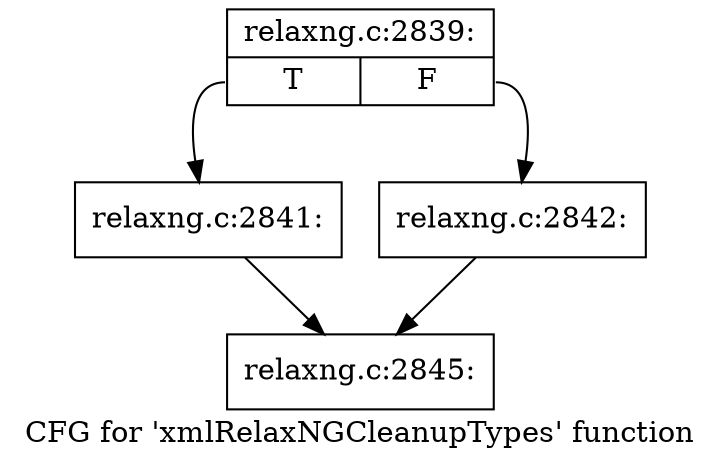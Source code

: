 digraph "CFG for 'xmlRelaxNGCleanupTypes' function" {
	label="CFG for 'xmlRelaxNGCleanupTypes' function";

	Node0x387f920 [shape=record,label="{relaxng.c:2839:|{<s0>T|<s1>F}}"];
	Node0x387f920:s0 -> Node0x3642ba0;
	Node0x387f920:s1 -> Node0x36d4490;
	Node0x3642ba0 [shape=record,label="{relaxng.c:2841:}"];
	Node0x3642ba0 -> Node0x38bf820;
	Node0x36d4490 [shape=record,label="{relaxng.c:2842:}"];
	Node0x36d4490 -> Node0x38bf820;
	Node0x38bf820 [shape=record,label="{relaxng.c:2845:}"];
}
